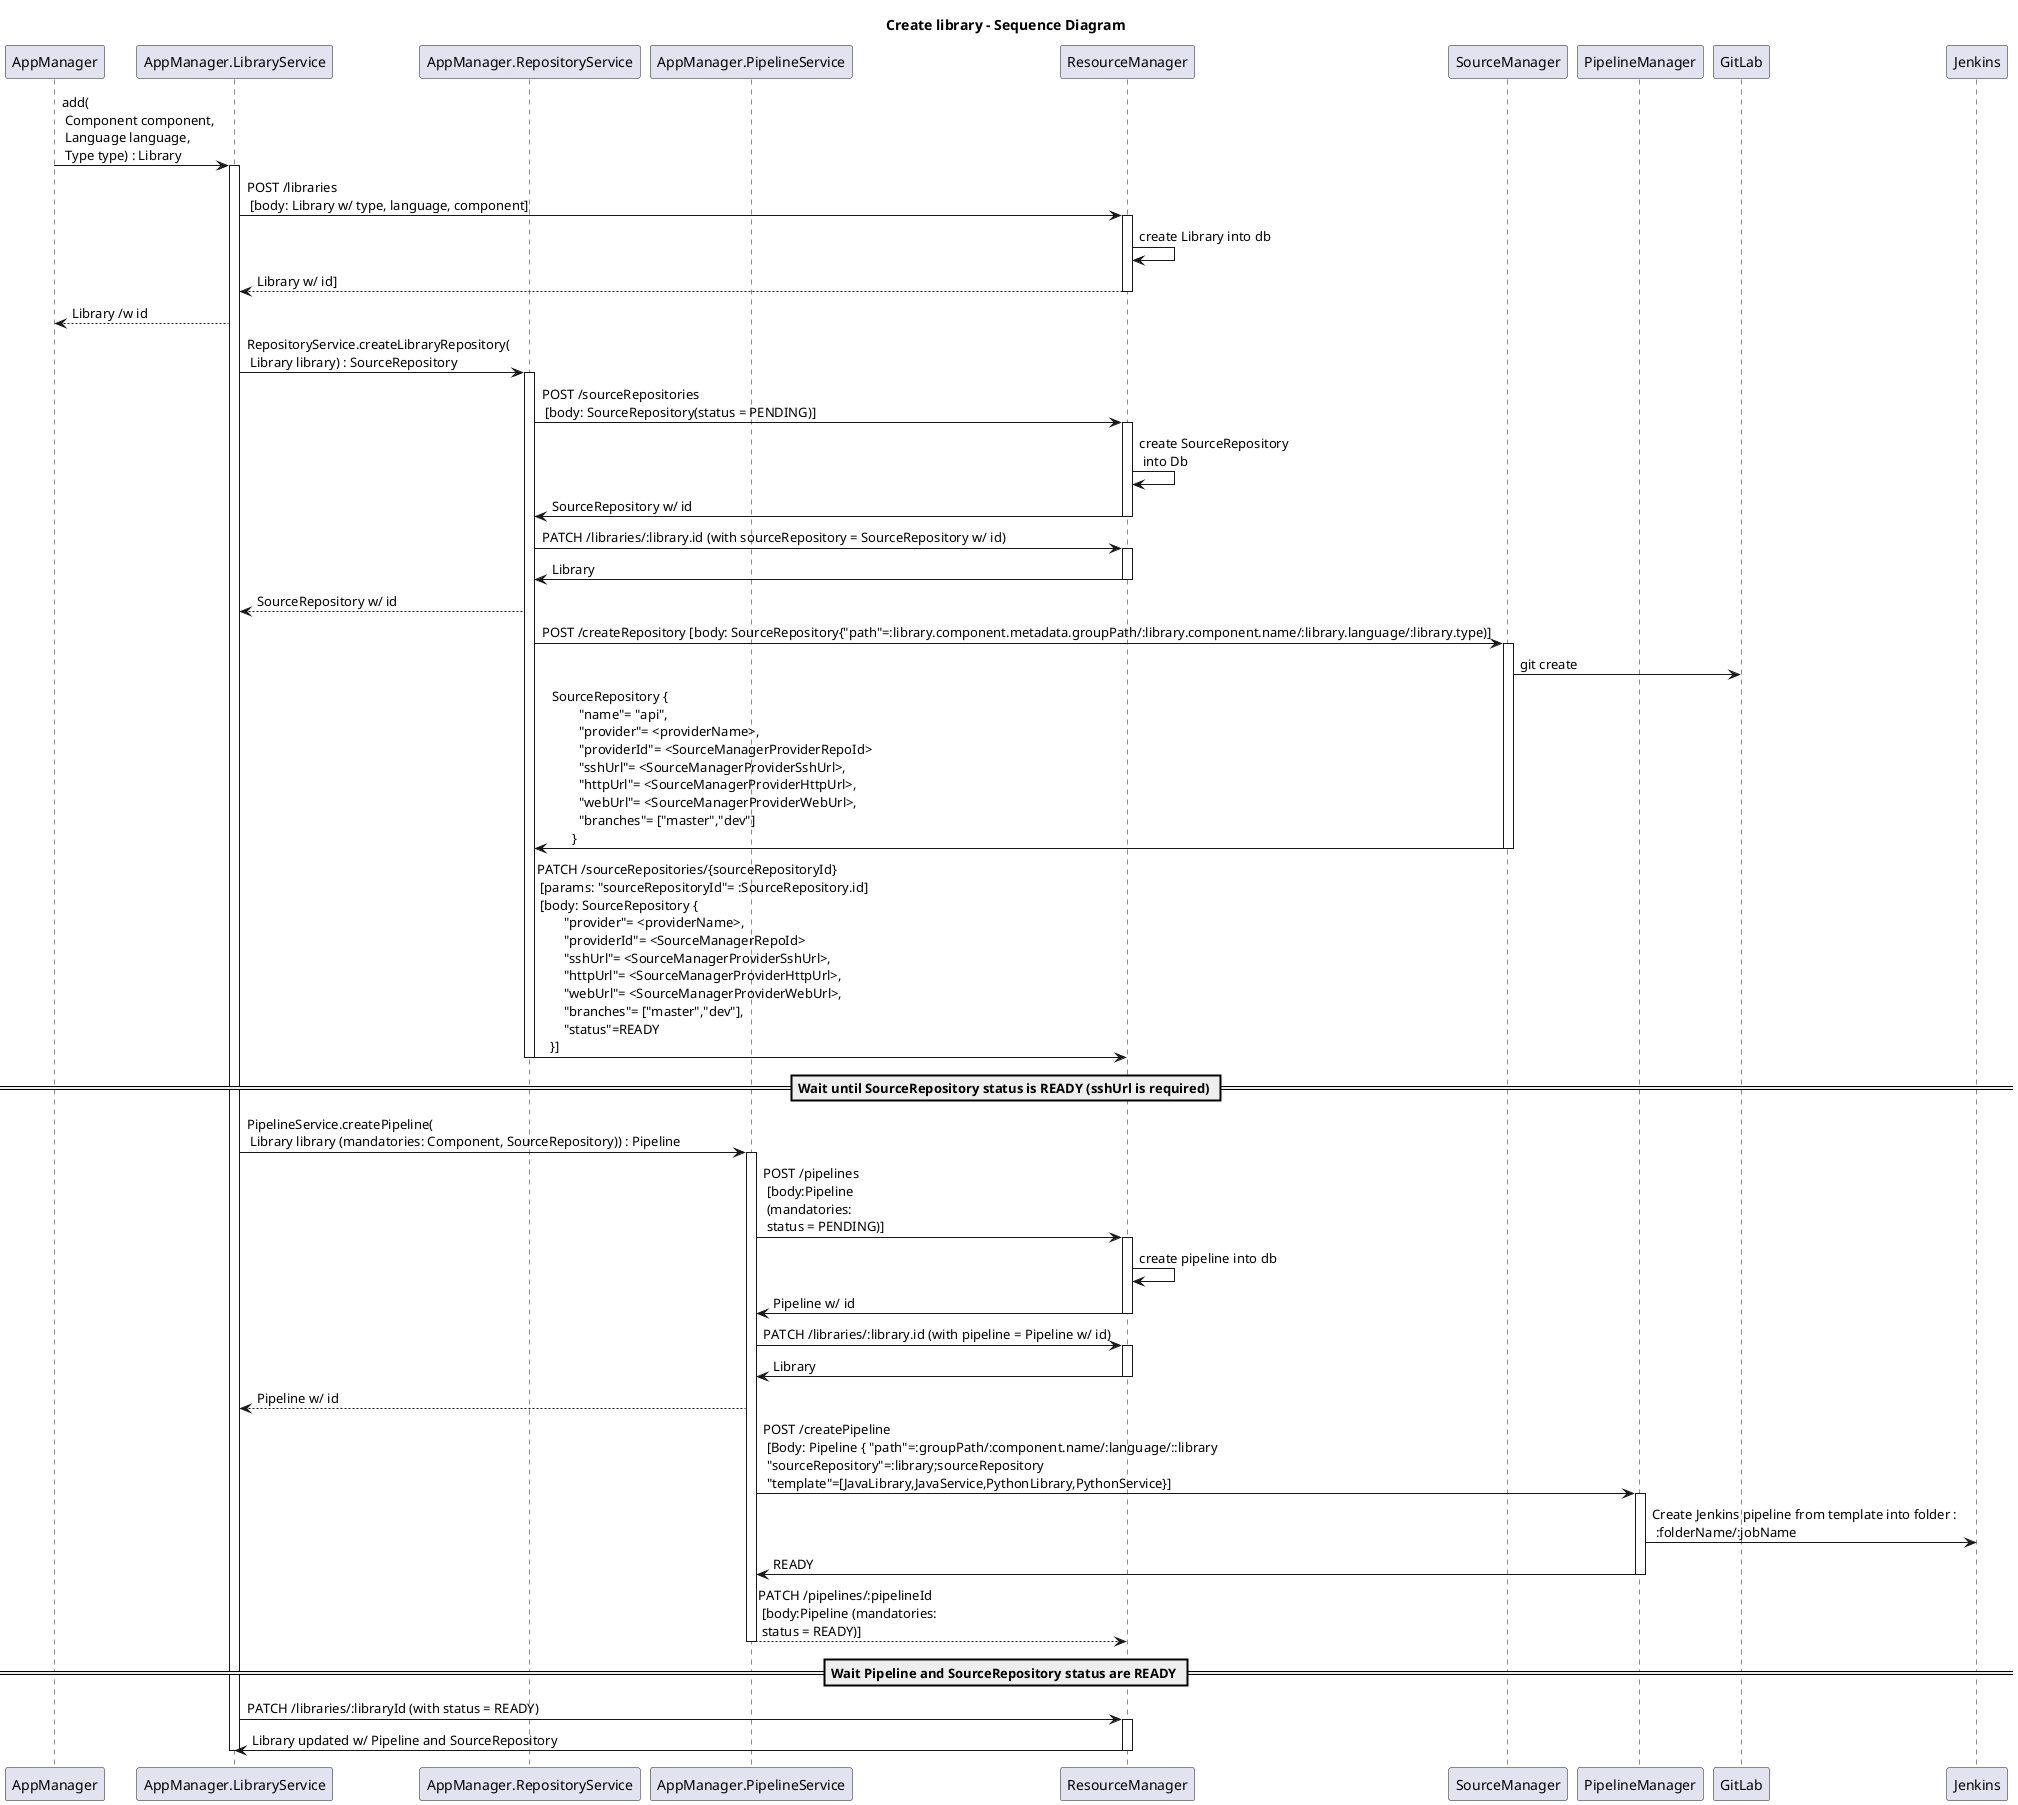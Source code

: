 @startuml
title "Create library - Sequence Diagram"

participant AppManager
participant AppManager.LibraryService
participant AppManager.RepositoryService
participant AppManager.PipelineService
participant ResourceManager
participant SourceManager
participant PipelineManager

AppManager -> AppManager.LibraryService : add( \n Component component, \n Language language, \n Type type) : Library

activate AppManager.LibraryService


AppManager.LibraryService -> ResourceManager: POST /libraries \n [body: Library w/ type, language, component]
activate ResourceManager
ResourceManager -> ResourceManager: create Library into db
AppManager.LibraryService <-- ResourceManager: Library w/ id]
deactivate ResourceManager

AppManager <-- AppManager.LibraryService : Library /w id

AppManager.LibraryService -> AppManager.RepositoryService: RepositoryService.createLibraryRepository( \n Library library) : SourceRepository
activate AppManager.RepositoryService



AppManager.RepositoryService -> ResourceManager: POST /sourceRepositories \n [body: SourceRepository(status = PENDING)]
activate ResourceManager
  ResourceManager -> ResourceManager: create SourceRepository \n into Db
  ResourceManager -> AppManager.RepositoryService: SourceRepository w/ id
deactivate ResourceManager

AppManager.RepositoryService -> ResourceManager: PATCH /libraries/:library.id (with sourceRepository = SourceRepository w/ id)
activate ResourceManager
ResourceManager -> AppManager.RepositoryService: Library
deactivate ResourceManager

AppManager.RepositoryService --> AppManager.LibraryService : SourceRepository w/ id


AppManager.RepositoryService -> SourceManager: POST /createRepository [body: SourceRepository{"path"=:library.component.metadata.groupPath/:library.component.name/:library.language/:library.type)]
activate SourceManager
  SourceManager -> GitLab: git create
  SourceManager -> AppManager.RepositoryService: SourceRepository { \n\
      \t"name"= "api", \n\t"provider"= <providerName>,\n\t"providerId"= <SourceManagerProviderRepoId>\n\
      \t"sshUrl"= <SourceManagerProviderSshUrl>, \n\t"httpUrl"= <SourceManagerProviderHttpUrl>, \n\t"webUrl"= <SourceManagerProviderWebUrl>, \n\t"branches"= ["master","dev"] \n\
      }
deactivate SourceManager

AppManager.RepositoryService -> ResourceManager: PATCH /sourceRepositories/{sourceRepositoryId} \n [params: "sourceRepositoryId"= :SourceRepository.id] \n [body: SourceRepository { \n\t"provider"= <providerName>,\n\t"providerId"= <SourceManagerRepoId>\n\
    \t"sshUrl"= <SourceManagerProviderSshUrl>, \n\t"httpUrl"= <SourceManagerProviderHttpUrl>, \n\t"webUrl"= <SourceManagerProviderWebUrl>, \n\t"branches"= ["master","dev"], \n\t"status"=READY \n\
    }]
deactivate AppManager.RepositoryService

== Wait until SourceRepository status is READY (sshUrl is required) ==

AppManager.LibraryService -> AppManager.PipelineService: PipelineService.createPipeline(\n Library library (mandatories: Component, SourceRepository)) : Pipeline
activate AppManager.PipelineService

AppManager.PipelineService -> ResourceManager: POST /pipelines \n [body:Pipeline \n (mandatories: \n status = PENDING)]
activate ResourceManager
ResourceManager -> ResourceManager: create pipeline into db
ResourceManager -> AppManager.PipelineService: Pipeline w/ id
deactivate ResourceManager

AppManager.PipelineService -> ResourceManager: PATCH /libraries/:library.id (with pipeline = Pipeline w/ id)
activate ResourceManager
ResourceManager -> AppManager.PipelineService: Library
deactivate ResourceManager

AppManager.PipelineService --> AppManager.LibraryService: Pipeline w/ id


AppManager.PipelineService -> PipelineManager: POST /createPipeline \n [Body: Pipeline { "path"=:groupPath/:component.name/:language/::library \n "sourceRepository"=:library;sourceRepository \n "template"=[JavaLibrary,JavaService,PythonLibrary,PythonService}]
activate PipelineManager
  PipelineManager -> Jenkins: Create Jenkins pipeline from template into folder : \n :folderName/:jobName
  PipelineManager -> AppManager.PipelineService: READY
deactivate PipelineManager

AppManager.PipelineService --> ResourceManager: PATCH /pipelines/:pipelineId \n [body:Pipeline (mandatories: \n status = READY)]

deactivate AppManager.PipelineService

== Wait Pipeline and SourceRepository status are READY ==


AppManager.LibraryService -> ResourceManager: PATCH /libraries/:libraryId (with status = READY)
activate ResourceManager
AppManager.LibraryService <- ResourceManager : Library updated w/ Pipeline and SourceRepository
deactivate ResourceManager


deactivate AppManager.LibraryService

@enduml